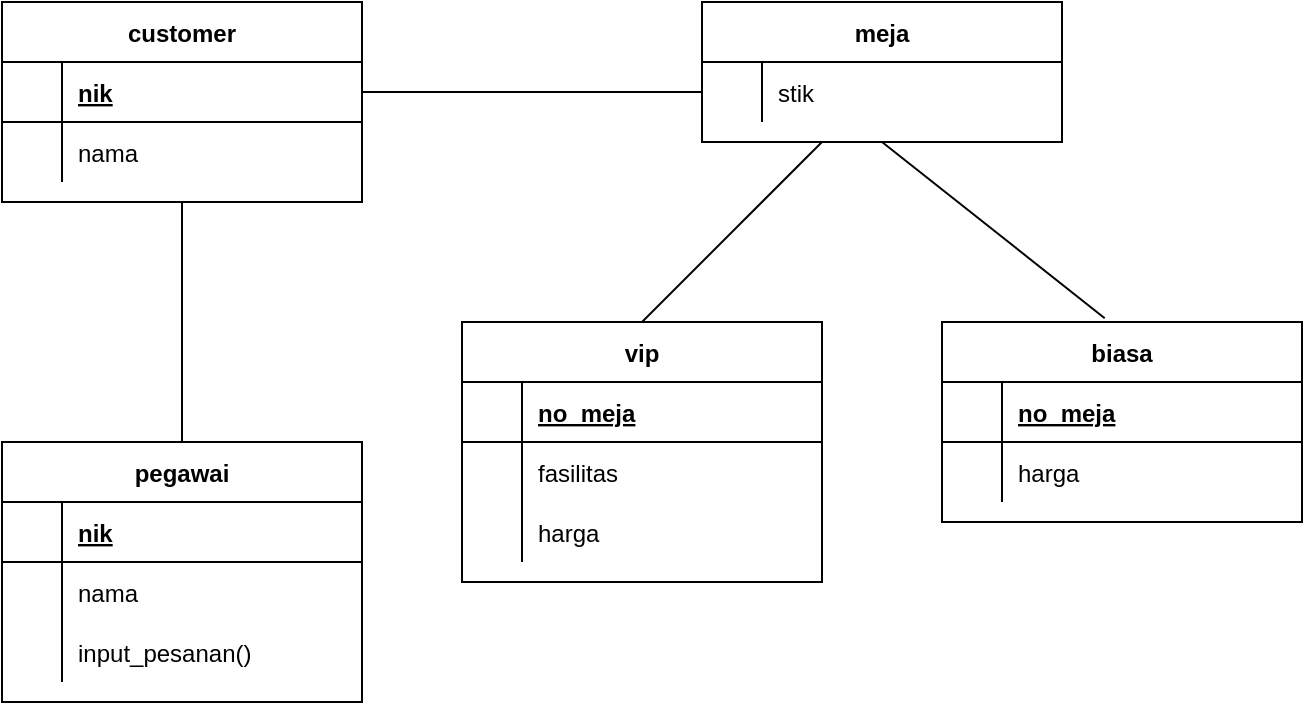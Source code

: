 <mxfile version="20.5.1" type="device"><diagram id="fzBLwpEcjXJ0NVjYwKqI" name="Halaman-1"><mxGraphModel dx="1008" dy="618" grid="1" gridSize="10" guides="1" tooltips="1" connect="1" arrows="1" fold="1" page="1" pageScale="1" pageWidth="827" pageHeight="1169" math="0" shadow="0"><root><mxCell id="0"/><mxCell id="1" parent="0"/><mxCell id="vRFb8oQ6yyfLSw_8Iefw-1" value="customer" style="shape=table;startSize=30;container=1;collapsible=1;childLayout=tableLayout;fixedRows=1;rowLines=0;fontStyle=1;align=center;resizeLast=1;" vertex="1" parent="1"><mxGeometry x="120" y="60" width="180" height="100" as="geometry"/></mxCell><mxCell id="vRFb8oQ6yyfLSw_8Iefw-2" value="" style="shape=tableRow;horizontal=0;startSize=0;swimlaneHead=0;swimlaneBody=0;fillColor=none;collapsible=0;dropTarget=0;points=[[0,0.5],[1,0.5]];portConstraint=eastwest;top=0;left=0;right=0;bottom=1;" vertex="1" parent="vRFb8oQ6yyfLSw_8Iefw-1"><mxGeometry y="30" width="180" height="30" as="geometry"/></mxCell><mxCell id="vRFb8oQ6yyfLSw_8Iefw-3" value="" style="shape=partialRectangle;connectable=0;fillColor=none;top=0;left=0;bottom=0;right=0;fontStyle=1;overflow=hidden;" vertex="1" parent="vRFb8oQ6yyfLSw_8Iefw-2"><mxGeometry width="30" height="30" as="geometry"><mxRectangle width="30" height="30" as="alternateBounds"/></mxGeometry></mxCell><mxCell id="vRFb8oQ6yyfLSw_8Iefw-4" value="nik" style="shape=partialRectangle;connectable=0;fillColor=none;top=0;left=0;bottom=0;right=0;align=left;spacingLeft=6;fontStyle=5;overflow=hidden;" vertex="1" parent="vRFb8oQ6yyfLSw_8Iefw-2"><mxGeometry x="30" width="150" height="30" as="geometry"><mxRectangle width="150" height="30" as="alternateBounds"/></mxGeometry></mxCell><mxCell id="vRFb8oQ6yyfLSw_8Iefw-5" value="" style="shape=tableRow;horizontal=0;startSize=0;swimlaneHead=0;swimlaneBody=0;fillColor=none;collapsible=0;dropTarget=0;points=[[0,0.5],[1,0.5]];portConstraint=eastwest;top=0;left=0;right=0;bottom=0;" vertex="1" parent="vRFb8oQ6yyfLSw_8Iefw-1"><mxGeometry y="60" width="180" height="30" as="geometry"/></mxCell><mxCell id="vRFb8oQ6yyfLSw_8Iefw-6" value="" style="shape=partialRectangle;connectable=0;fillColor=none;top=0;left=0;bottom=0;right=0;editable=1;overflow=hidden;" vertex="1" parent="vRFb8oQ6yyfLSw_8Iefw-5"><mxGeometry width="30" height="30" as="geometry"><mxRectangle width="30" height="30" as="alternateBounds"/></mxGeometry></mxCell><mxCell id="vRFb8oQ6yyfLSw_8Iefw-7" value="nama" style="shape=partialRectangle;connectable=0;fillColor=none;top=0;left=0;bottom=0;right=0;align=left;spacingLeft=6;overflow=hidden;" vertex="1" parent="vRFb8oQ6yyfLSw_8Iefw-5"><mxGeometry x="30" width="150" height="30" as="geometry"><mxRectangle width="150" height="30" as="alternateBounds"/></mxGeometry></mxCell><mxCell id="vRFb8oQ6yyfLSw_8Iefw-18" value="pegawai" style="shape=table;startSize=30;container=1;collapsible=1;childLayout=tableLayout;fixedRows=1;rowLines=0;fontStyle=1;align=center;resizeLast=1;" vertex="1" parent="1"><mxGeometry x="120" y="280" width="180" height="130" as="geometry"/></mxCell><mxCell id="vRFb8oQ6yyfLSw_8Iefw-19" value="" style="shape=tableRow;horizontal=0;startSize=0;swimlaneHead=0;swimlaneBody=0;fillColor=none;collapsible=0;dropTarget=0;points=[[0,0.5],[1,0.5]];portConstraint=eastwest;top=0;left=0;right=0;bottom=1;" vertex="1" parent="vRFb8oQ6yyfLSw_8Iefw-18"><mxGeometry y="30" width="180" height="30" as="geometry"/></mxCell><mxCell id="vRFb8oQ6yyfLSw_8Iefw-20" value="" style="shape=partialRectangle;connectable=0;fillColor=none;top=0;left=0;bottom=0;right=0;fontStyle=1;overflow=hidden;" vertex="1" parent="vRFb8oQ6yyfLSw_8Iefw-19"><mxGeometry width="30" height="30" as="geometry"><mxRectangle width="30" height="30" as="alternateBounds"/></mxGeometry></mxCell><mxCell id="vRFb8oQ6yyfLSw_8Iefw-21" value="nik" style="shape=partialRectangle;connectable=0;fillColor=none;top=0;left=0;bottom=0;right=0;align=left;spacingLeft=6;fontStyle=5;overflow=hidden;" vertex="1" parent="vRFb8oQ6yyfLSw_8Iefw-19"><mxGeometry x="30" width="150" height="30" as="geometry"><mxRectangle width="150" height="30" as="alternateBounds"/></mxGeometry></mxCell><mxCell id="vRFb8oQ6yyfLSw_8Iefw-22" value="" style="shape=tableRow;horizontal=0;startSize=0;swimlaneHead=0;swimlaneBody=0;fillColor=none;collapsible=0;dropTarget=0;points=[[0,0.5],[1,0.5]];portConstraint=eastwest;top=0;left=0;right=0;bottom=0;" vertex="1" parent="vRFb8oQ6yyfLSw_8Iefw-18"><mxGeometry y="60" width="180" height="30" as="geometry"/></mxCell><mxCell id="vRFb8oQ6yyfLSw_8Iefw-23" value="" style="shape=partialRectangle;connectable=0;fillColor=none;top=0;left=0;bottom=0;right=0;editable=1;overflow=hidden;" vertex="1" parent="vRFb8oQ6yyfLSw_8Iefw-22"><mxGeometry width="30" height="30" as="geometry"><mxRectangle width="30" height="30" as="alternateBounds"/></mxGeometry></mxCell><mxCell id="vRFb8oQ6yyfLSw_8Iefw-24" value="nama" style="shape=partialRectangle;connectable=0;fillColor=none;top=0;left=0;bottom=0;right=0;align=left;spacingLeft=6;overflow=hidden;" vertex="1" parent="vRFb8oQ6yyfLSw_8Iefw-22"><mxGeometry x="30" width="150" height="30" as="geometry"><mxRectangle width="150" height="30" as="alternateBounds"/></mxGeometry></mxCell><mxCell id="vRFb8oQ6yyfLSw_8Iefw-70" value="" style="shape=tableRow;horizontal=0;startSize=0;swimlaneHead=0;swimlaneBody=0;fillColor=none;collapsible=0;dropTarget=0;points=[[0,0.5],[1,0.5]];portConstraint=eastwest;top=0;left=0;right=0;bottom=0;" vertex="1" parent="vRFb8oQ6yyfLSw_8Iefw-18"><mxGeometry y="90" width="180" height="30" as="geometry"/></mxCell><mxCell id="vRFb8oQ6yyfLSw_8Iefw-71" value="" style="shape=partialRectangle;connectable=0;fillColor=none;top=0;left=0;bottom=0;right=0;editable=1;overflow=hidden;" vertex="1" parent="vRFb8oQ6yyfLSw_8Iefw-70"><mxGeometry width="30" height="30" as="geometry"><mxRectangle width="30" height="30" as="alternateBounds"/></mxGeometry></mxCell><mxCell id="vRFb8oQ6yyfLSw_8Iefw-72" value="input_pesanan()" style="shape=partialRectangle;connectable=0;fillColor=none;top=0;left=0;bottom=0;right=0;align=left;spacingLeft=6;overflow=hidden;" vertex="1" parent="vRFb8oQ6yyfLSw_8Iefw-70"><mxGeometry x="30" width="150" height="30" as="geometry"><mxRectangle width="150" height="30" as="alternateBounds"/></mxGeometry></mxCell><mxCell id="vRFb8oQ6yyfLSw_8Iefw-31" value="meja" style="shape=table;startSize=30;container=1;collapsible=1;childLayout=tableLayout;fixedRows=1;rowLines=0;fontStyle=1;align=center;resizeLast=1;" vertex="1" parent="1"><mxGeometry x="470" y="60" width="180" height="70" as="geometry"/></mxCell><mxCell id="vRFb8oQ6yyfLSw_8Iefw-38" value="" style="shape=tableRow;horizontal=0;startSize=0;swimlaneHead=0;swimlaneBody=0;fillColor=none;collapsible=0;dropTarget=0;points=[[0,0.5],[1,0.5]];portConstraint=eastwest;top=0;left=0;right=0;bottom=0;" vertex="1" parent="vRFb8oQ6yyfLSw_8Iefw-31"><mxGeometry y="30" width="180" height="30" as="geometry"/></mxCell><mxCell id="vRFb8oQ6yyfLSw_8Iefw-39" value="" style="shape=partialRectangle;connectable=0;fillColor=none;top=0;left=0;bottom=0;right=0;editable=1;overflow=hidden;" vertex="1" parent="vRFb8oQ6yyfLSw_8Iefw-38"><mxGeometry width="30" height="30" as="geometry"><mxRectangle width="30" height="30" as="alternateBounds"/></mxGeometry></mxCell><mxCell id="vRFb8oQ6yyfLSw_8Iefw-40" value="stik" style="shape=partialRectangle;connectable=0;fillColor=none;top=0;left=0;bottom=0;right=0;align=left;spacingLeft=6;overflow=hidden;" vertex="1" parent="vRFb8oQ6yyfLSw_8Iefw-38"><mxGeometry x="30" width="150" height="30" as="geometry"><mxRectangle width="150" height="30" as="alternateBounds"/></mxGeometry></mxCell><mxCell id="vRFb8oQ6yyfLSw_8Iefw-44" value="vip" style="shape=table;startSize=30;container=1;collapsible=1;childLayout=tableLayout;fixedRows=1;rowLines=0;fontStyle=1;align=center;resizeLast=1;" vertex="1" parent="1"><mxGeometry x="350" y="220" width="180" height="130" as="geometry"/></mxCell><mxCell id="vRFb8oQ6yyfLSw_8Iefw-45" value="" style="shape=tableRow;horizontal=0;startSize=0;swimlaneHead=0;swimlaneBody=0;fillColor=none;collapsible=0;dropTarget=0;points=[[0,0.5],[1,0.5]];portConstraint=eastwest;top=0;left=0;right=0;bottom=1;" vertex="1" parent="vRFb8oQ6yyfLSw_8Iefw-44"><mxGeometry y="30" width="180" height="30" as="geometry"/></mxCell><mxCell id="vRFb8oQ6yyfLSw_8Iefw-46" value="" style="shape=partialRectangle;connectable=0;fillColor=none;top=0;left=0;bottom=0;right=0;fontStyle=1;overflow=hidden;" vertex="1" parent="vRFb8oQ6yyfLSw_8Iefw-45"><mxGeometry width="30" height="30" as="geometry"><mxRectangle width="30" height="30" as="alternateBounds"/></mxGeometry></mxCell><mxCell id="vRFb8oQ6yyfLSw_8Iefw-47" value="no_meja" style="shape=partialRectangle;connectable=0;fillColor=none;top=0;left=0;bottom=0;right=0;align=left;spacingLeft=6;fontStyle=5;overflow=hidden;" vertex="1" parent="vRFb8oQ6yyfLSw_8Iefw-45"><mxGeometry x="30" width="150" height="30" as="geometry"><mxRectangle width="150" height="30" as="alternateBounds"/></mxGeometry></mxCell><mxCell id="vRFb8oQ6yyfLSw_8Iefw-48" value="" style="shape=tableRow;horizontal=0;startSize=0;swimlaneHead=0;swimlaneBody=0;fillColor=none;collapsible=0;dropTarget=0;points=[[0,0.5],[1,0.5]];portConstraint=eastwest;top=0;left=0;right=0;bottom=0;" vertex="1" parent="vRFb8oQ6yyfLSw_8Iefw-44"><mxGeometry y="60" width="180" height="30" as="geometry"/></mxCell><mxCell id="vRFb8oQ6yyfLSw_8Iefw-49" value="" style="shape=partialRectangle;connectable=0;fillColor=none;top=0;left=0;bottom=0;right=0;editable=1;overflow=hidden;" vertex="1" parent="vRFb8oQ6yyfLSw_8Iefw-48"><mxGeometry width="30" height="30" as="geometry"><mxRectangle width="30" height="30" as="alternateBounds"/></mxGeometry></mxCell><mxCell id="vRFb8oQ6yyfLSw_8Iefw-50" value="fasilitas" style="shape=partialRectangle;connectable=0;fillColor=none;top=0;left=0;bottom=0;right=0;align=left;spacingLeft=6;overflow=hidden;" vertex="1" parent="vRFb8oQ6yyfLSw_8Iefw-48"><mxGeometry x="30" width="150" height="30" as="geometry"><mxRectangle width="150" height="30" as="alternateBounds"/></mxGeometry></mxCell><mxCell id="vRFb8oQ6yyfLSw_8Iefw-77" value="" style="shape=tableRow;horizontal=0;startSize=0;swimlaneHead=0;swimlaneBody=0;fillColor=none;collapsible=0;dropTarget=0;points=[[0,0.5],[1,0.5]];portConstraint=eastwest;top=0;left=0;right=0;bottom=0;" vertex="1" parent="vRFb8oQ6yyfLSw_8Iefw-44"><mxGeometry y="90" width="180" height="30" as="geometry"/></mxCell><mxCell id="vRFb8oQ6yyfLSw_8Iefw-78" value="" style="shape=partialRectangle;connectable=0;fillColor=none;top=0;left=0;bottom=0;right=0;editable=1;overflow=hidden;" vertex="1" parent="vRFb8oQ6yyfLSw_8Iefw-77"><mxGeometry width="30" height="30" as="geometry"><mxRectangle width="30" height="30" as="alternateBounds"/></mxGeometry></mxCell><mxCell id="vRFb8oQ6yyfLSw_8Iefw-79" value="harga" style="shape=partialRectangle;connectable=0;fillColor=none;top=0;left=0;bottom=0;right=0;align=left;spacingLeft=6;overflow=hidden;" vertex="1" parent="vRFb8oQ6yyfLSw_8Iefw-77"><mxGeometry x="30" width="150" height="30" as="geometry"><mxRectangle width="150" height="30" as="alternateBounds"/></mxGeometry></mxCell><mxCell id="vRFb8oQ6yyfLSw_8Iefw-57" value="biasa" style="shape=table;startSize=30;container=1;collapsible=1;childLayout=tableLayout;fixedRows=1;rowLines=0;fontStyle=1;align=center;resizeLast=1;" vertex="1" parent="1"><mxGeometry x="590" y="220" width="180" height="100" as="geometry"/></mxCell><mxCell id="vRFb8oQ6yyfLSw_8Iefw-58" value="" style="shape=tableRow;horizontal=0;startSize=0;swimlaneHead=0;swimlaneBody=0;fillColor=none;collapsible=0;dropTarget=0;points=[[0,0.5],[1,0.5]];portConstraint=eastwest;top=0;left=0;right=0;bottom=1;" vertex="1" parent="vRFb8oQ6yyfLSw_8Iefw-57"><mxGeometry y="30" width="180" height="30" as="geometry"/></mxCell><mxCell id="vRFb8oQ6yyfLSw_8Iefw-59" value="" style="shape=partialRectangle;connectable=0;fillColor=none;top=0;left=0;bottom=0;right=0;fontStyle=1;overflow=hidden;" vertex="1" parent="vRFb8oQ6yyfLSw_8Iefw-58"><mxGeometry width="30" height="30" as="geometry"><mxRectangle width="30" height="30" as="alternateBounds"/></mxGeometry></mxCell><mxCell id="vRFb8oQ6yyfLSw_8Iefw-60" value="no_meja" style="shape=partialRectangle;connectable=0;fillColor=none;top=0;left=0;bottom=0;right=0;align=left;spacingLeft=6;fontStyle=5;overflow=hidden;" vertex="1" parent="vRFb8oQ6yyfLSw_8Iefw-58"><mxGeometry x="30" width="150" height="30" as="geometry"><mxRectangle width="150" height="30" as="alternateBounds"/></mxGeometry></mxCell><mxCell id="vRFb8oQ6yyfLSw_8Iefw-80" value="" style="shape=tableRow;horizontal=0;startSize=0;swimlaneHead=0;swimlaneBody=0;fillColor=none;collapsible=0;dropTarget=0;points=[[0,0.5],[1,0.5]];portConstraint=eastwest;top=0;left=0;right=0;bottom=0;" vertex="1" parent="vRFb8oQ6yyfLSw_8Iefw-57"><mxGeometry y="60" width="180" height="30" as="geometry"/></mxCell><mxCell id="vRFb8oQ6yyfLSw_8Iefw-81" value="" style="shape=partialRectangle;connectable=0;fillColor=none;top=0;left=0;bottom=0;right=0;editable=1;overflow=hidden;" vertex="1" parent="vRFb8oQ6yyfLSw_8Iefw-80"><mxGeometry width="30" height="30" as="geometry"><mxRectangle width="30" height="30" as="alternateBounds"/></mxGeometry></mxCell><mxCell id="vRFb8oQ6yyfLSw_8Iefw-82" value="harga" style="shape=partialRectangle;connectable=0;fillColor=none;top=0;left=0;bottom=0;right=0;align=left;spacingLeft=6;overflow=hidden;" vertex="1" parent="vRFb8oQ6yyfLSw_8Iefw-80"><mxGeometry x="30" width="150" height="30" as="geometry"><mxRectangle width="150" height="30" as="alternateBounds"/></mxGeometry></mxCell><mxCell id="vRFb8oQ6yyfLSw_8Iefw-73" value="" style="endArrow=none;html=1;rounded=0;exitX=0.5;exitY=0;exitDx=0;exitDy=0;" edge="1" parent="1" source="vRFb8oQ6yyfLSw_8Iefw-44"><mxGeometry relative="1" as="geometry"><mxPoint x="350" y="180" as="sourcePoint"/><mxPoint x="530" y="130" as="targetPoint"/></mxGeometry></mxCell><mxCell id="vRFb8oQ6yyfLSw_8Iefw-74" value="" style="endArrow=none;html=1;rounded=0;exitX=0.452;exitY=-0.019;exitDx=0;exitDy=0;entryX=0.5;entryY=1;entryDx=0;entryDy=0;exitPerimeter=0;" edge="1" parent="1" source="vRFb8oQ6yyfLSw_8Iefw-57" target="vRFb8oQ6yyfLSw_8Iefw-31"><mxGeometry relative="1" as="geometry"><mxPoint x="530" y="230" as="sourcePoint"/><mxPoint x="620" y="140" as="targetPoint"/></mxGeometry></mxCell><mxCell id="vRFb8oQ6yyfLSw_8Iefw-75" value="" style="endArrow=none;html=1;rounded=0;exitX=1;exitY=0.5;exitDx=0;exitDy=0;entryX=0;entryY=0.5;entryDx=0;entryDy=0;" edge="1" parent="1" source="vRFb8oQ6yyfLSw_8Iefw-2" target="vRFb8oQ6yyfLSw_8Iefw-38"><mxGeometry relative="1" as="geometry"><mxPoint x="310" y="160" as="sourcePoint"/><mxPoint x="440" y="120" as="targetPoint"/></mxGeometry></mxCell><mxCell id="vRFb8oQ6yyfLSw_8Iefw-76" value="" style="endArrow=none;html=1;rounded=0;exitX=0.5;exitY=1;exitDx=0;exitDy=0;entryX=0.5;entryY=0;entryDx=0;entryDy=0;" edge="1" parent="1" source="vRFb8oQ6yyfLSw_8Iefw-1" target="vRFb8oQ6yyfLSw_8Iefw-18"><mxGeometry relative="1" as="geometry"><mxPoint x="310" y="115" as="sourcePoint"/><mxPoint x="480" y="115" as="targetPoint"/></mxGeometry></mxCell></root></mxGraphModel></diagram></mxfile>